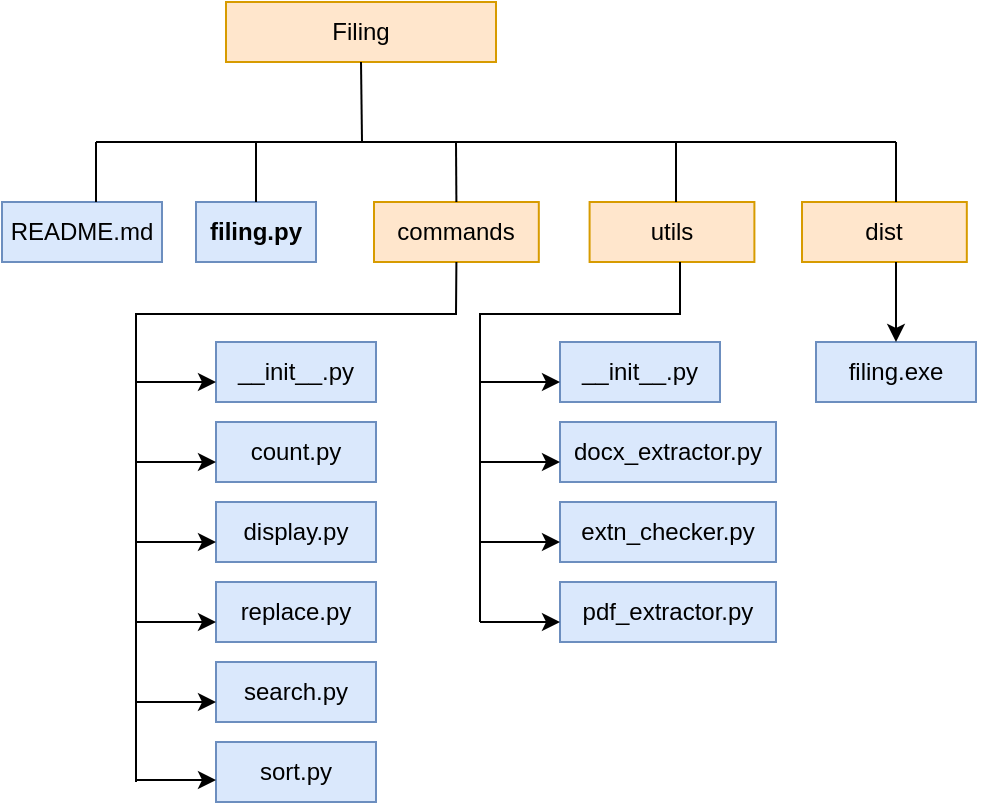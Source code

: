 <mxfile version="24.7.6">
  <diagram name="Page-1" id="_BWWp6F5DLHxQ4XEajMC">
    <mxGraphModel dx="1066" dy="717" grid="1" gridSize="10" guides="1" tooltips="1" connect="1" arrows="1" fold="1" page="1" pageScale="1" pageWidth="850" pageHeight="1100" math="0" shadow="0">
      <root>
        <mxCell id="0" />
        <mxCell id="1" parent="0" />
        <mxCell id="WAwW5B2dN_6V1QRZcf5D-1" value="Filing" style="rounded=0;whiteSpace=wrap;html=1;fillColor=#ffe6cc;strokeColor=#d79b00;" vertex="1" parent="1">
          <mxGeometry x="345" y="70" width="135" height="30" as="geometry" />
        </mxCell>
        <mxCell id="WAwW5B2dN_6V1QRZcf5D-6" value="" style="group" vertex="1" connectable="0" parent="1">
          <mxGeometry x="420" y="170" width="310" height="30" as="geometry" />
        </mxCell>
        <mxCell id="WAwW5B2dN_6V1QRZcf5D-2" value="commands" style="rounded=0;whiteSpace=wrap;html=1;fillColor=#ffe6cc;strokeColor=#d79b00;" vertex="1" parent="WAwW5B2dN_6V1QRZcf5D-6">
          <mxGeometry x="-1" width="82.405" height="30" as="geometry" />
        </mxCell>
        <mxCell id="WAwW5B2dN_6V1QRZcf5D-3" value="utils" style="rounded=0;whiteSpace=wrap;html=1;fillColor=#ffe6cc;strokeColor=#d79b00;" vertex="1" parent="WAwW5B2dN_6V1QRZcf5D-6">
          <mxGeometry x="106.797" width="82.405" height="30" as="geometry" />
        </mxCell>
        <mxCell id="WAwW5B2dN_6V1QRZcf5D-5" value="dist" style="rounded=0;whiteSpace=wrap;html=1;fillColor=#ffe6cc;strokeColor=#d79b00;" vertex="1" parent="WAwW5B2dN_6V1QRZcf5D-6">
          <mxGeometry x="213.005" width="82.405" height="30" as="geometry" />
        </mxCell>
        <mxCell id="WAwW5B2dN_6V1QRZcf5D-9" value="" style="endArrow=none;html=1;rounded=0;entryX=0.5;entryY=1;entryDx=0;entryDy=0;" edge="1" parent="1" target="WAwW5B2dN_6V1QRZcf5D-1">
          <mxGeometry width="50" height="50" relative="1" as="geometry">
            <mxPoint x="413" y="140" as="sourcePoint" />
            <mxPoint x="410" y="90" as="targetPoint" />
          </mxGeometry>
        </mxCell>
        <mxCell id="WAwW5B2dN_6V1QRZcf5D-10" value="" style="endArrow=none;html=1;rounded=0;" edge="1" parent="1">
          <mxGeometry width="50" height="50" relative="1" as="geometry">
            <mxPoint x="280" y="140" as="sourcePoint" />
            <mxPoint x="680" y="140" as="targetPoint" />
          </mxGeometry>
        </mxCell>
        <mxCell id="WAwW5B2dN_6V1QRZcf5D-11" value="" style="endArrow=none;html=1;rounded=0;exitX=0.5;exitY=0;exitDx=0;exitDy=0;" edge="1" parent="1" source="WAwW5B2dN_6V1QRZcf5D-2">
          <mxGeometry width="50" height="50" relative="1" as="geometry">
            <mxPoint x="410" y="190" as="sourcePoint" />
            <mxPoint x="460" y="140" as="targetPoint" />
          </mxGeometry>
        </mxCell>
        <mxCell id="WAwW5B2dN_6V1QRZcf5D-13" value="" style="endArrow=none;html=1;rounded=0;exitX=0.5;exitY=0;exitDx=0;exitDy=0;" edge="1" parent="1">
          <mxGeometry width="50" height="50" relative="1" as="geometry">
            <mxPoint x="570" y="170" as="sourcePoint" />
            <mxPoint x="570" y="140" as="targetPoint" />
          </mxGeometry>
        </mxCell>
        <mxCell id="WAwW5B2dN_6V1QRZcf5D-16" value="" style="endArrow=none;html=1;rounded=0;exitX=0.5;exitY=0;exitDx=0;exitDy=0;" edge="1" parent="1">
          <mxGeometry width="50" height="50" relative="1" as="geometry">
            <mxPoint x="680" y="170" as="sourcePoint" />
            <mxPoint x="680" y="140" as="targetPoint" />
          </mxGeometry>
        </mxCell>
        <mxCell id="WAwW5B2dN_6V1QRZcf5D-17" value="&lt;b&gt;filing.py&lt;/b&gt;" style="text;html=1;align=center;verticalAlign=middle;whiteSpace=wrap;rounded=0;fillColor=#dae8fc;strokeColor=#6c8ebf;" vertex="1" parent="1">
          <mxGeometry x="330" y="170" width="60" height="30" as="geometry" />
        </mxCell>
        <mxCell id="WAwW5B2dN_6V1QRZcf5D-21" value="" style="endArrow=none;html=1;rounded=0;exitX=0.5;exitY=0;exitDx=0;exitDy=0;" edge="1" parent="1">
          <mxGeometry width="50" height="50" relative="1" as="geometry">
            <mxPoint x="360" y="170" as="sourcePoint" />
            <mxPoint x="360" y="140" as="targetPoint" />
          </mxGeometry>
        </mxCell>
        <mxCell id="WAwW5B2dN_6V1QRZcf5D-22" value="README.md" style="text;html=1;align=center;verticalAlign=middle;whiteSpace=wrap;rounded=0;fillColor=#dae8fc;strokeColor=#6c8ebf;" vertex="1" parent="1">
          <mxGeometry x="233" y="170" width="80" height="30" as="geometry" />
        </mxCell>
        <mxCell id="WAwW5B2dN_6V1QRZcf5D-23" value="" style="endArrow=none;html=1;rounded=0;exitX=0.5;exitY=0;exitDx=0;exitDy=0;" edge="1" parent="1">
          <mxGeometry width="50" height="50" relative="1" as="geometry">
            <mxPoint x="280" y="170" as="sourcePoint" />
            <mxPoint x="280" y="140" as="targetPoint" />
          </mxGeometry>
        </mxCell>
        <mxCell id="WAwW5B2dN_6V1QRZcf5D-24" value="__init__.py" style="text;html=1;align=center;verticalAlign=middle;whiteSpace=wrap;rounded=0;fillColor=#dae8fc;strokeColor=#6c8ebf;" vertex="1" parent="1">
          <mxGeometry x="340" y="240" width="80" height="30" as="geometry" />
        </mxCell>
        <mxCell id="WAwW5B2dN_6V1QRZcf5D-25" value="count.py" style="text;html=1;align=center;verticalAlign=middle;whiteSpace=wrap;rounded=0;fillColor=#dae8fc;strokeColor=#6c8ebf;" vertex="1" parent="1">
          <mxGeometry x="340" y="280" width="80" height="30" as="geometry" />
        </mxCell>
        <mxCell id="WAwW5B2dN_6V1QRZcf5D-26" value="display.py" style="text;html=1;align=center;verticalAlign=middle;whiteSpace=wrap;rounded=0;fillColor=#dae8fc;strokeColor=#6c8ebf;" vertex="1" parent="1">
          <mxGeometry x="340" y="320" width="80" height="30" as="geometry" />
        </mxCell>
        <mxCell id="WAwW5B2dN_6V1QRZcf5D-27" value="replace.py" style="text;html=1;align=center;verticalAlign=middle;whiteSpace=wrap;rounded=0;fillColor=#dae8fc;strokeColor=#6c8ebf;" vertex="1" parent="1">
          <mxGeometry x="340" y="360" width="80" height="30" as="geometry" />
        </mxCell>
        <mxCell id="WAwW5B2dN_6V1QRZcf5D-28" value="search.py" style="text;html=1;align=center;verticalAlign=middle;whiteSpace=wrap;rounded=0;fillColor=#dae8fc;strokeColor=#6c8ebf;" vertex="1" parent="1">
          <mxGeometry x="340" y="400" width="80" height="30" as="geometry" />
        </mxCell>
        <mxCell id="WAwW5B2dN_6V1QRZcf5D-29" value="sort.py" style="text;html=1;align=center;verticalAlign=middle;whiteSpace=wrap;rounded=0;fillColor=#dae8fc;strokeColor=#6c8ebf;" vertex="1" parent="1">
          <mxGeometry x="340" y="440" width="80" height="30" as="geometry" />
        </mxCell>
        <mxCell id="WAwW5B2dN_6V1QRZcf5D-35" value="__init__.py" style="text;html=1;align=center;verticalAlign=middle;whiteSpace=wrap;rounded=0;fillColor=#dae8fc;strokeColor=#6c8ebf;" vertex="1" parent="1">
          <mxGeometry x="512" y="240" width="80" height="30" as="geometry" />
        </mxCell>
        <mxCell id="WAwW5B2dN_6V1QRZcf5D-36" value="docx_extractor.py" style="text;html=1;align=center;verticalAlign=middle;whiteSpace=wrap;rounded=0;fillColor=#dae8fc;strokeColor=#6c8ebf;" vertex="1" parent="1">
          <mxGeometry x="512" y="280" width="108" height="30" as="geometry" />
        </mxCell>
        <mxCell id="WAwW5B2dN_6V1QRZcf5D-37" value="extn_checker.py" style="text;html=1;align=center;verticalAlign=middle;whiteSpace=wrap;rounded=0;fillColor=#dae8fc;strokeColor=#6c8ebf;" vertex="1" parent="1">
          <mxGeometry x="512" y="320" width="108" height="30" as="geometry" />
        </mxCell>
        <mxCell id="WAwW5B2dN_6V1QRZcf5D-38" value="pdf_extractor.py" style="text;html=1;align=center;verticalAlign=middle;whiteSpace=wrap;rounded=0;fillColor=#dae8fc;strokeColor=#6c8ebf;" vertex="1" parent="1">
          <mxGeometry x="512" y="360" width="108" height="30" as="geometry" />
        </mxCell>
        <mxCell id="WAwW5B2dN_6V1QRZcf5D-41" value="filing.exe" style="text;html=1;align=center;verticalAlign=middle;whiteSpace=wrap;rounded=0;fillColor=#dae8fc;strokeColor=#6c8ebf;" vertex="1" parent="1">
          <mxGeometry x="640" y="240" width="80" height="30" as="geometry" />
        </mxCell>
        <mxCell id="WAwW5B2dN_6V1QRZcf5D-45" value="" style="endArrow=none;html=1;rounded=0;entryX=0.5;entryY=1;entryDx=0;entryDy=0;" edge="1" parent="1" target="WAwW5B2dN_6V1QRZcf5D-2">
          <mxGeometry width="50" height="50" relative="1" as="geometry">
            <mxPoint x="300" y="460" as="sourcePoint" />
            <mxPoint x="460.203" y="206" as="targetPoint" />
            <Array as="points">
              <mxPoint x="300" y="226" />
              <mxPoint x="460" y="226" />
            </Array>
          </mxGeometry>
        </mxCell>
        <mxCell id="WAwW5B2dN_6V1QRZcf5D-48" value="" style="endArrow=classic;html=1;rounded=0;entryX=0;entryY=0.5;entryDx=0;entryDy=0;" edge="1" parent="1">
          <mxGeometry width="50" height="50" relative="1" as="geometry">
            <mxPoint x="300" y="459" as="sourcePoint" />
            <mxPoint x="340" y="459" as="targetPoint" />
          </mxGeometry>
        </mxCell>
        <mxCell id="WAwW5B2dN_6V1QRZcf5D-49" value="" style="endArrow=classic;html=1;rounded=0;entryX=0;entryY=0.5;entryDx=0;entryDy=0;" edge="1" parent="1">
          <mxGeometry width="50" height="50" relative="1" as="geometry">
            <mxPoint x="300" y="420" as="sourcePoint" />
            <mxPoint x="340" y="420" as="targetPoint" />
          </mxGeometry>
        </mxCell>
        <mxCell id="WAwW5B2dN_6V1QRZcf5D-50" value="" style="endArrow=classic;html=1;rounded=0;entryX=0;entryY=0.5;entryDx=0;entryDy=0;" edge="1" parent="1">
          <mxGeometry width="50" height="50" relative="1" as="geometry">
            <mxPoint x="300" y="380" as="sourcePoint" />
            <mxPoint x="340" y="380" as="targetPoint" />
          </mxGeometry>
        </mxCell>
        <mxCell id="WAwW5B2dN_6V1QRZcf5D-51" value="" style="endArrow=classic;html=1;rounded=0;entryX=0;entryY=0.5;entryDx=0;entryDy=0;" edge="1" parent="1">
          <mxGeometry width="50" height="50" relative="1" as="geometry">
            <mxPoint x="300" y="340" as="sourcePoint" />
            <mxPoint x="340" y="340" as="targetPoint" />
          </mxGeometry>
        </mxCell>
        <mxCell id="WAwW5B2dN_6V1QRZcf5D-53" value="" style="endArrow=classic;html=1;rounded=0;entryX=0;entryY=0.5;entryDx=0;entryDy=0;" edge="1" parent="1">
          <mxGeometry width="50" height="50" relative="1" as="geometry">
            <mxPoint x="300" y="300" as="sourcePoint" />
            <mxPoint x="340" y="300" as="targetPoint" />
          </mxGeometry>
        </mxCell>
        <mxCell id="WAwW5B2dN_6V1QRZcf5D-54" value="" style="endArrow=classic;html=1;rounded=0;entryX=0;entryY=0.5;entryDx=0;entryDy=0;" edge="1" parent="1">
          <mxGeometry width="50" height="50" relative="1" as="geometry">
            <mxPoint x="300" y="260" as="sourcePoint" />
            <mxPoint x="340" y="260" as="targetPoint" />
          </mxGeometry>
        </mxCell>
        <mxCell id="WAwW5B2dN_6V1QRZcf5D-55" value="" style="endArrow=classic;html=1;rounded=0;entryX=0;entryY=0.5;entryDx=0;entryDy=0;" edge="1" parent="1">
          <mxGeometry width="50" height="50" relative="1" as="geometry">
            <mxPoint x="472" y="380" as="sourcePoint" />
            <mxPoint x="512" y="380" as="targetPoint" />
          </mxGeometry>
        </mxCell>
        <mxCell id="WAwW5B2dN_6V1QRZcf5D-56" value="" style="endArrow=classic;html=1;rounded=0;entryX=0;entryY=0.5;entryDx=0;entryDy=0;" edge="1" parent="1">
          <mxGeometry width="50" height="50" relative="1" as="geometry">
            <mxPoint x="472" y="340" as="sourcePoint" />
            <mxPoint x="512" y="340" as="targetPoint" />
          </mxGeometry>
        </mxCell>
        <mxCell id="WAwW5B2dN_6V1QRZcf5D-57" value="" style="endArrow=classic;html=1;rounded=0;entryX=0;entryY=0.5;entryDx=0;entryDy=0;" edge="1" parent="1">
          <mxGeometry width="50" height="50" relative="1" as="geometry">
            <mxPoint x="472" y="300" as="sourcePoint" />
            <mxPoint x="512" y="300" as="targetPoint" />
          </mxGeometry>
        </mxCell>
        <mxCell id="WAwW5B2dN_6V1QRZcf5D-58" value="" style="endArrow=classic;html=1;rounded=0;entryX=0;entryY=0.5;entryDx=0;entryDy=0;" edge="1" parent="1">
          <mxGeometry width="50" height="50" relative="1" as="geometry">
            <mxPoint x="472" y="260" as="sourcePoint" />
            <mxPoint x="512" y="260" as="targetPoint" />
          </mxGeometry>
        </mxCell>
        <mxCell id="WAwW5B2dN_6V1QRZcf5D-59" value="" style="endArrow=none;html=1;rounded=0;entryX=0.5;entryY=1;entryDx=0;entryDy=0;" edge="1" parent="1">
          <mxGeometry width="50" height="50" relative="1" as="geometry">
            <mxPoint x="472" y="380" as="sourcePoint" />
            <mxPoint x="572" y="200" as="targetPoint" />
            <Array as="points">
              <mxPoint x="472" y="226" />
              <mxPoint x="572" y="226" />
            </Array>
          </mxGeometry>
        </mxCell>
        <mxCell id="WAwW5B2dN_6V1QRZcf5D-60" value="" style="endArrow=classic;html=1;rounded=0;entryX=0.5;entryY=0;entryDx=0;entryDy=0;" edge="1" parent="1" target="WAwW5B2dN_6V1QRZcf5D-41">
          <mxGeometry width="50" height="50" relative="1" as="geometry">
            <mxPoint x="680" y="200" as="sourcePoint" />
            <mxPoint x="740" y="200" as="targetPoint" />
          </mxGeometry>
        </mxCell>
      </root>
    </mxGraphModel>
  </diagram>
</mxfile>
